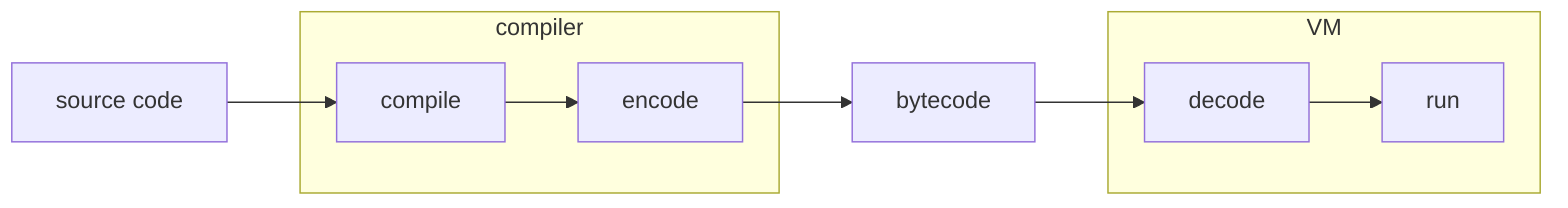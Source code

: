 flowchart LR
  s[source code] --> compile

  subgraph compiler
    compile --> encode
  end

  encode --> bytecode --> decode

  subgraph vm[VM]
    decode --> run
  end
